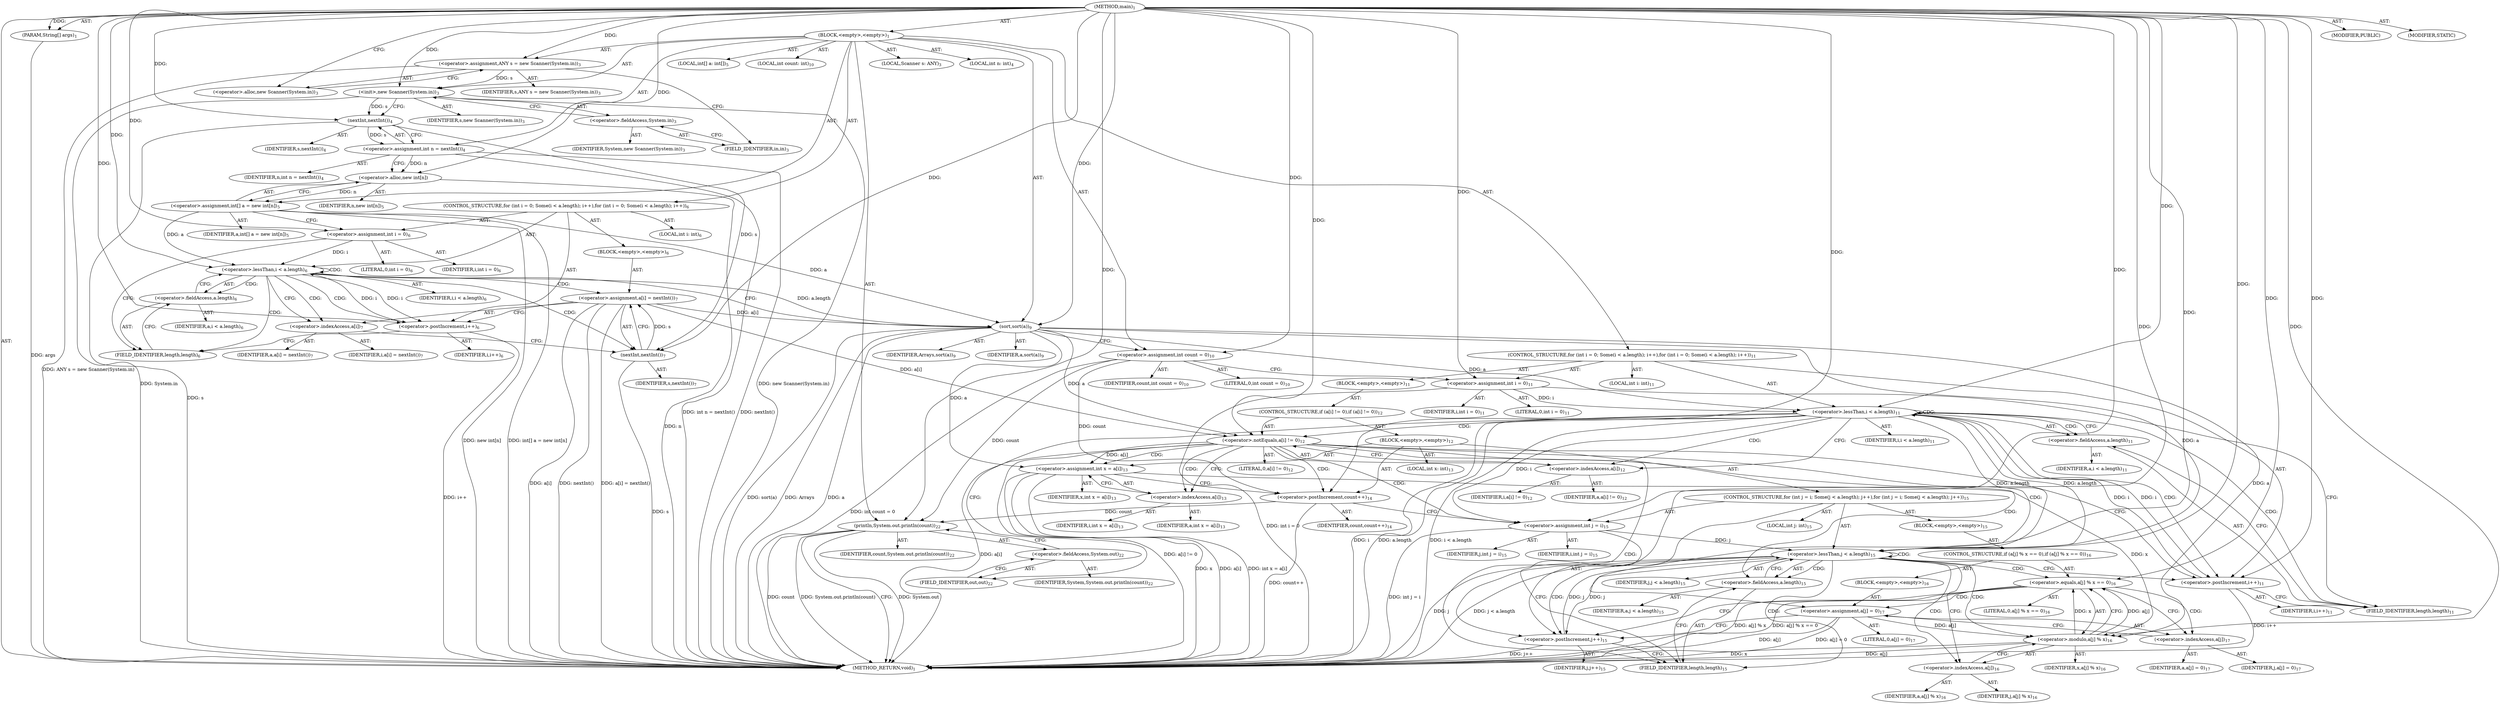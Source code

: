 digraph "main" {  
"19" [label = <(METHOD,main)<SUB>1</SUB>> ]
"20" [label = <(PARAM,String[] args)<SUB>1</SUB>> ]
"21" [label = <(BLOCK,&lt;empty&gt;,&lt;empty&gt;)<SUB>1</SUB>> ]
"4" [label = <(LOCAL,Scanner s: ANY)<SUB>3</SUB>> ]
"22" [label = <(&lt;operator&gt;.assignment,ANY s = new Scanner(System.in))<SUB>3</SUB>> ]
"23" [label = <(IDENTIFIER,s,ANY s = new Scanner(System.in))<SUB>3</SUB>> ]
"24" [label = <(&lt;operator&gt;.alloc,new Scanner(System.in))<SUB>3</SUB>> ]
"25" [label = <(&lt;init&gt;,new Scanner(System.in))<SUB>3</SUB>> ]
"3" [label = <(IDENTIFIER,s,new Scanner(System.in))<SUB>3</SUB>> ]
"26" [label = <(&lt;operator&gt;.fieldAccess,System.in)<SUB>3</SUB>> ]
"27" [label = <(IDENTIFIER,System,new Scanner(System.in))<SUB>3</SUB>> ]
"28" [label = <(FIELD_IDENTIFIER,in,in)<SUB>3</SUB>> ]
"29" [label = <(LOCAL,int n: int)<SUB>4</SUB>> ]
"30" [label = <(&lt;operator&gt;.assignment,int n = nextInt())<SUB>4</SUB>> ]
"31" [label = <(IDENTIFIER,n,int n = nextInt())<SUB>4</SUB>> ]
"32" [label = <(nextInt,nextInt())<SUB>4</SUB>> ]
"33" [label = <(IDENTIFIER,s,nextInt())<SUB>4</SUB>> ]
"34" [label = <(LOCAL,int[] a: int[])<SUB>5</SUB>> ]
"35" [label = <(&lt;operator&gt;.assignment,int[] a = new int[n])<SUB>5</SUB>> ]
"36" [label = <(IDENTIFIER,a,int[] a = new int[n])<SUB>5</SUB>> ]
"37" [label = <(&lt;operator&gt;.alloc,new int[n])> ]
"38" [label = <(IDENTIFIER,n,new int[n])<SUB>5</SUB>> ]
"39" [label = <(CONTROL_STRUCTURE,for (int i = 0; Some(i &lt; a.length); i++),for (int i = 0; Some(i &lt; a.length); i++))<SUB>6</SUB>> ]
"40" [label = <(LOCAL,int i: int)<SUB>6</SUB>> ]
"41" [label = <(&lt;operator&gt;.assignment,int i = 0)<SUB>6</SUB>> ]
"42" [label = <(IDENTIFIER,i,int i = 0)<SUB>6</SUB>> ]
"43" [label = <(LITERAL,0,int i = 0)<SUB>6</SUB>> ]
"44" [label = <(&lt;operator&gt;.lessThan,i &lt; a.length)<SUB>6</SUB>> ]
"45" [label = <(IDENTIFIER,i,i &lt; a.length)<SUB>6</SUB>> ]
"46" [label = <(&lt;operator&gt;.fieldAccess,a.length)<SUB>6</SUB>> ]
"47" [label = <(IDENTIFIER,a,i &lt; a.length)<SUB>6</SUB>> ]
"48" [label = <(FIELD_IDENTIFIER,length,length)<SUB>6</SUB>> ]
"49" [label = <(&lt;operator&gt;.postIncrement,i++)<SUB>6</SUB>> ]
"50" [label = <(IDENTIFIER,i,i++)<SUB>6</SUB>> ]
"51" [label = <(BLOCK,&lt;empty&gt;,&lt;empty&gt;)<SUB>6</SUB>> ]
"52" [label = <(&lt;operator&gt;.assignment,a[i] = nextInt())<SUB>7</SUB>> ]
"53" [label = <(&lt;operator&gt;.indexAccess,a[i])<SUB>7</SUB>> ]
"54" [label = <(IDENTIFIER,a,a[i] = nextInt())<SUB>7</SUB>> ]
"55" [label = <(IDENTIFIER,i,a[i] = nextInt())<SUB>7</SUB>> ]
"56" [label = <(nextInt,nextInt())<SUB>7</SUB>> ]
"57" [label = <(IDENTIFIER,s,nextInt())<SUB>7</SUB>> ]
"58" [label = <(sort,sort(a))<SUB>9</SUB>> ]
"59" [label = <(IDENTIFIER,Arrays,sort(a))<SUB>9</SUB>> ]
"60" [label = <(IDENTIFIER,a,sort(a))<SUB>9</SUB>> ]
"61" [label = <(LOCAL,int count: int)<SUB>10</SUB>> ]
"62" [label = <(&lt;operator&gt;.assignment,int count = 0)<SUB>10</SUB>> ]
"63" [label = <(IDENTIFIER,count,int count = 0)<SUB>10</SUB>> ]
"64" [label = <(LITERAL,0,int count = 0)<SUB>10</SUB>> ]
"65" [label = <(CONTROL_STRUCTURE,for (int i = 0; Some(i &lt; a.length); i++),for (int i = 0; Some(i &lt; a.length); i++))<SUB>11</SUB>> ]
"66" [label = <(LOCAL,int i: int)<SUB>11</SUB>> ]
"67" [label = <(&lt;operator&gt;.assignment,int i = 0)<SUB>11</SUB>> ]
"68" [label = <(IDENTIFIER,i,int i = 0)<SUB>11</SUB>> ]
"69" [label = <(LITERAL,0,int i = 0)<SUB>11</SUB>> ]
"70" [label = <(&lt;operator&gt;.lessThan,i &lt; a.length)<SUB>11</SUB>> ]
"71" [label = <(IDENTIFIER,i,i &lt; a.length)<SUB>11</SUB>> ]
"72" [label = <(&lt;operator&gt;.fieldAccess,a.length)<SUB>11</SUB>> ]
"73" [label = <(IDENTIFIER,a,i &lt; a.length)<SUB>11</SUB>> ]
"74" [label = <(FIELD_IDENTIFIER,length,length)<SUB>11</SUB>> ]
"75" [label = <(&lt;operator&gt;.postIncrement,i++)<SUB>11</SUB>> ]
"76" [label = <(IDENTIFIER,i,i++)<SUB>11</SUB>> ]
"77" [label = <(BLOCK,&lt;empty&gt;,&lt;empty&gt;)<SUB>11</SUB>> ]
"78" [label = <(CONTROL_STRUCTURE,if (a[i] != 0),if (a[i] != 0))<SUB>12</SUB>> ]
"79" [label = <(&lt;operator&gt;.notEquals,a[i] != 0)<SUB>12</SUB>> ]
"80" [label = <(&lt;operator&gt;.indexAccess,a[i])<SUB>12</SUB>> ]
"81" [label = <(IDENTIFIER,a,a[i] != 0)<SUB>12</SUB>> ]
"82" [label = <(IDENTIFIER,i,a[i] != 0)<SUB>12</SUB>> ]
"83" [label = <(LITERAL,0,a[i] != 0)<SUB>12</SUB>> ]
"84" [label = <(BLOCK,&lt;empty&gt;,&lt;empty&gt;)<SUB>12</SUB>> ]
"85" [label = <(LOCAL,int x: int)<SUB>13</SUB>> ]
"86" [label = <(&lt;operator&gt;.assignment,int x = a[i])<SUB>13</SUB>> ]
"87" [label = <(IDENTIFIER,x,int x = a[i])<SUB>13</SUB>> ]
"88" [label = <(&lt;operator&gt;.indexAccess,a[i])<SUB>13</SUB>> ]
"89" [label = <(IDENTIFIER,a,int x = a[i])<SUB>13</SUB>> ]
"90" [label = <(IDENTIFIER,i,int x = a[i])<SUB>13</SUB>> ]
"91" [label = <(&lt;operator&gt;.postIncrement,count++)<SUB>14</SUB>> ]
"92" [label = <(IDENTIFIER,count,count++)<SUB>14</SUB>> ]
"93" [label = <(CONTROL_STRUCTURE,for (int j = i; Some(j &lt; a.length); j++),for (int j = i; Some(j &lt; a.length); j++))<SUB>15</SUB>> ]
"94" [label = <(LOCAL,int j: int)<SUB>15</SUB>> ]
"95" [label = <(&lt;operator&gt;.assignment,int j = i)<SUB>15</SUB>> ]
"96" [label = <(IDENTIFIER,j,int j = i)<SUB>15</SUB>> ]
"97" [label = <(IDENTIFIER,i,int j = i)<SUB>15</SUB>> ]
"98" [label = <(&lt;operator&gt;.lessThan,j &lt; a.length)<SUB>15</SUB>> ]
"99" [label = <(IDENTIFIER,j,j &lt; a.length)<SUB>15</SUB>> ]
"100" [label = <(&lt;operator&gt;.fieldAccess,a.length)<SUB>15</SUB>> ]
"101" [label = <(IDENTIFIER,a,j &lt; a.length)<SUB>15</SUB>> ]
"102" [label = <(FIELD_IDENTIFIER,length,length)<SUB>15</SUB>> ]
"103" [label = <(&lt;operator&gt;.postIncrement,j++)<SUB>15</SUB>> ]
"104" [label = <(IDENTIFIER,j,j++)<SUB>15</SUB>> ]
"105" [label = <(BLOCK,&lt;empty&gt;,&lt;empty&gt;)<SUB>15</SUB>> ]
"106" [label = <(CONTROL_STRUCTURE,if (a[j] % x == 0),if (a[j] % x == 0))<SUB>16</SUB>> ]
"107" [label = <(&lt;operator&gt;.equals,a[j] % x == 0)<SUB>16</SUB>> ]
"108" [label = <(&lt;operator&gt;.modulo,a[j] % x)<SUB>16</SUB>> ]
"109" [label = <(&lt;operator&gt;.indexAccess,a[j])<SUB>16</SUB>> ]
"110" [label = <(IDENTIFIER,a,a[j] % x)<SUB>16</SUB>> ]
"111" [label = <(IDENTIFIER,j,a[j] % x)<SUB>16</SUB>> ]
"112" [label = <(IDENTIFIER,x,a[j] % x)<SUB>16</SUB>> ]
"113" [label = <(LITERAL,0,a[j] % x == 0)<SUB>16</SUB>> ]
"114" [label = <(BLOCK,&lt;empty&gt;,&lt;empty&gt;)<SUB>16</SUB>> ]
"115" [label = <(&lt;operator&gt;.assignment,a[j] = 0)<SUB>17</SUB>> ]
"116" [label = <(&lt;operator&gt;.indexAccess,a[j])<SUB>17</SUB>> ]
"117" [label = <(IDENTIFIER,a,a[j] = 0)<SUB>17</SUB>> ]
"118" [label = <(IDENTIFIER,j,a[j] = 0)<SUB>17</SUB>> ]
"119" [label = <(LITERAL,0,a[j] = 0)<SUB>17</SUB>> ]
"120" [label = <(println,System.out.println(count))<SUB>22</SUB>> ]
"121" [label = <(&lt;operator&gt;.fieldAccess,System.out)<SUB>22</SUB>> ]
"122" [label = <(IDENTIFIER,System,System.out.println(count))<SUB>22</SUB>> ]
"123" [label = <(FIELD_IDENTIFIER,out,out)<SUB>22</SUB>> ]
"124" [label = <(IDENTIFIER,count,System.out.println(count))<SUB>22</SUB>> ]
"125" [label = <(MODIFIER,PUBLIC)> ]
"126" [label = <(MODIFIER,STATIC)> ]
"127" [label = <(METHOD_RETURN,void)<SUB>1</SUB>> ]
  "19" -> "20"  [ label = "AST: "] 
  "19" -> "21"  [ label = "AST: "] 
  "19" -> "125"  [ label = "AST: "] 
  "19" -> "126"  [ label = "AST: "] 
  "19" -> "127"  [ label = "AST: "] 
  "21" -> "4"  [ label = "AST: "] 
  "21" -> "22"  [ label = "AST: "] 
  "21" -> "25"  [ label = "AST: "] 
  "21" -> "29"  [ label = "AST: "] 
  "21" -> "30"  [ label = "AST: "] 
  "21" -> "34"  [ label = "AST: "] 
  "21" -> "35"  [ label = "AST: "] 
  "21" -> "39"  [ label = "AST: "] 
  "21" -> "58"  [ label = "AST: "] 
  "21" -> "61"  [ label = "AST: "] 
  "21" -> "62"  [ label = "AST: "] 
  "21" -> "65"  [ label = "AST: "] 
  "21" -> "120"  [ label = "AST: "] 
  "22" -> "23"  [ label = "AST: "] 
  "22" -> "24"  [ label = "AST: "] 
  "25" -> "3"  [ label = "AST: "] 
  "25" -> "26"  [ label = "AST: "] 
  "26" -> "27"  [ label = "AST: "] 
  "26" -> "28"  [ label = "AST: "] 
  "30" -> "31"  [ label = "AST: "] 
  "30" -> "32"  [ label = "AST: "] 
  "32" -> "33"  [ label = "AST: "] 
  "35" -> "36"  [ label = "AST: "] 
  "35" -> "37"  [ label = "AST: "] 
  "37" -> "38"  [ label = "AST: "] 
  "39" -> "40"  [ label = "AST: "] 
  "39" -> "41"  [ label = "AST: "] 
  "39" -> "44"  [ label = "AST: "] 
  "39" -> "49"  [ label = "AST: "] 
  "39" -> "51"  [ label = "AST: "] 
  "41" -> "42"  [ label = "AST: "] 
  "41" -> "43"  [ label = "AST: "] 
  "44" -> "45"  [ label = "AST: "] 
  "44" -> "46"  [ label = "AST: "] 
  "46" -> "47"  [ label = "AST: "] 
  "46" -> "48"  [ label = "AST: "] 
  "49" -> "50"  [ label = "AST: "] 
  "51" -> "52"  [ label = "AST: "] 
  "52" -> "53"  [ label = "AST: "] 
  "52" -> "56"  [ label = "AST: "] 
  "53" -> "54"  [ label = "AST: "] 
  "53" -> "55"  [ label = "AST: "] 
  "56" -> "57"  [ label = "AST: "] 
  "58" -> "59"  [ label = "AST: "] 
  "58" -> "60"  [ label = "AST: "] 
  "62" -> "63"  [ label = "AST: "] 
  "62" -> "64"  [ label = "AST: "] 
  "65" -> "66"  [ label = "AST: "] 
  "65" -> "67"  [ label = "AST: "] 
  "65" -> "70"  [ label = "AST: "] 
  "65" -> "75"  [ label = "AST: "] 
  "65" -> "77"  [ label = "AST: "] 
  "67" -> "68"  [ label = "AST: "] 
  "67" -> "69"  [ label = "AST: "] 
  "70" -> "71"  [ label = "AST: "] 
  "70" -> "72"  [ label = "AST: "] 
  "72" -> "73"  [ label = "AST: "] 
  "72" -> "74"  [ label = "AST: "] 
  "75" -> "76"  [ label = "AST: "] 
  "77" -> "78"  [ label = "AST: "] 
  "78" -> "79"  [ label = "AST: "] 
  "78" -> "84"  [ label = "AST: "] 
  "79" -> "80"  [ label = "AST: "] 
  "79" -> "83"  [ label = "AST: "] 
  "80" -> "81"  [ label = "AST: "] 
  "80" -> "82"  [ label = "AST: "] 
  "84" -> "85"  [ label = "AST: "] 
  "84" -> "86"  [ label = "AST: "] 
  "84" -> "91"  [ label = "AST: "] 
  "84" -> "93"  [ label = "AST: "] 
  "86" -> "87"  [ label = "AST: "] 
  "86" -> "88"  [ label = "AST: "] 
  "88" -> "89"  [ label = "AST: "] 
  "88" -> "90"  [ label = "AST: "] 
  "91" -> "92"  [ label = "AST: "] 
  "93" -> "94"  [ label = "AST: "] 
  "93" -> "95"  [ label = "AST: "] 
  "93" -> "98"  [ label = "AST: "] 
  "93" -> "103"  [ label = "AST: "] 
  "93" -> "105"  [ label = "AST: "] 
  "95" -> "96"  [ label = "AST: "] 
  "95" -> "97"  [ label = "AST: "] 
  "98" -> "99"  [ label = "AST: "] 
  "98" -> "100"  [ label = "AST: "] 
  "100" -> "101"  [ label = "AST: "] 
  "100" -> "102"  [ label = "AST: "] 
  "103" -> "104"  [ label = "AST: "] 
  "105" -> "106"  [ label = "AST: "] 
  "106" -> "107"  [ label = "AST: "] 
  "106" -> "114"  [ label = "AST: "] 
  "107" -> "108"  [ label = "AST: "] 
  "107" -> "113"  [ label = "AST: "] 
  "108" -> "109"  [ label = "AST: "] 
  "108" -> "112"  [ label = "AST: "] 
  "109" -> "110"  [ label = "AST: "] 
  "109" -> "111"  [ label = "AST: "] 
  "114" -> "115"  [ label = "AST: "] 
  "115" -> "116"  [ label = "AST: "] 
  "115" -> "119"  [ label = "AST: "] 
  "116" -> "117"  [ label = "AST: "] 
  "116" -> "118"  [ label = "AST: "] 
  "120" -> "121"  [ label = "AST: "] 
  "120" -> "124"  [ label = "AST: "] 
  "121" -> "122"  [ label = "AST: "] 
  "121" -> "123"  [ label = "AST: "] 
  "22" -> "28"  [ label = "CFG: "] 
  "25" -> "32"  [ label = "CFG: "] 
  "30" -> "37"  [ label = "CFG: "] 
  "35" -> "41"  [ label = "CFG: "] 
  "58" -> "62"  [ label = "CFG: "] 
  "62" -> "67"  [ label = "CFG: "] 
  "120" -> "127"  [ label = "CFG: "] 
  "24" -> "22"  [ label = "CFG: "] 
  "26" -> "25"  [ label = "CFG: "] 
  "32" -> "30"  [ label = "CFG: "] 
  "37" -> "35"  [ label = "CFG: "] 
  "41" -> "48"  [ label = "CFG: "] 
  "44" -> "53"  [ label = "CFG: "] 
  "44" -> "58"  [ label = "CFG: "] 
  "49" -> "48"  [ label = "CFG: "] 
  "67" -> "74"  [ label = "CFG: "] 
  "70" -> "80"  [ label = "CFG: "] 
  "70" -> "123"  [ label = "CFG: "] 
  "75" -> "74"  [ label = "CFG: "] 
  "121" -> "120"  [ label = "CFG: "] 
  "28" -> "26"  [ label = "CFG: "] 
  "46" -> "44"  [ label = "CFG: "] 
  "52" -> "49"  [ label = "CFG: "] 
  "72" -> "70"  [ label = "CFG: "] 
  "123" -> "121"  [ label = "CFG: "] 
  "48" -> "46"  [ label = "CFG: "] 
  "53" -> "56"  [ label = "CFG: "] 
  "56" -> "52"  [ label = "CFG: "] 
  "74" -> "72"  [ label = "CFG: "] 
  "79" -> "88"  [ label = "CFG: "] 
  "79" -> "75"  [ label = "CFG: "] 
  "80" -> "79"  [ label = "CFG: "] 
  "86" -> "91"  [ label = "CFG: "] 
  "91" -> "95"  [ label = "CFG: "] 
  "88" -> "86"  [ label = "CFG: "] 
  "95" -> "102"  [ label = "CFG: "] 
  "98" -> "109"  [ label = "CFG: "] 
  "98" -> "75"  [ label = "CFG: "] 
  "103" -> "102"  [ label = "CFG: "] 
  "100" -> "98"  [ label = "CFG: "] 
  "102" -> "100"  [ label = "CFG: "] 
  "107" -> "116"  [ label = "CFG: "] 
  "107" -> "103"  [ label = "CFG: "] 
  "108" -> "107"  [ label = "CFG: "] 
  "115" -> "103"  [ label = "CFG: "] 
  "109" -> "108"  [ label = "CFG: "] 
  "116" -> "115"  [ label = "CFG: "] 
  "19" -> "24"  [ label = "CFG: "] 
  "20" -> "127"  [ label = "DDG: args"] 
  "22" -> "127"  [ label = "DDG: ANY s = new Scanner(System.in)"] 
  "25" -> "127"  [ label = "DDG: System.in"] 
  "25" -> "127"  [ label = "DDG: new Scanner(System.in)"] 
  "32" -> "127"  [ label = "DDG: s"] 
  "30" -> "127"  [ label = "DDG: nextInt()"] 
  "30" -> "127"  [ label = "DDG: int n = nextInt()"] 
  "37" -> "127"  [ label = "DDG: n"] 
  "35" -> "127"  [ label = "DDG: new int[n]"] 
  "35" -> "127"  [ label = "DDG: int[] a = new int[n]"] 
  "58" -> "127"  [ label = "DDG: a"] 
  "58" -> "127"  [ label = "DDG: sort(a)"] 
  "62" -> "127"  [ label = "DDG: int count = 0"] 
  "67" -> "127"  [ label = "DDG: int i = 0"] 
  "70" -> "127"  [ label = "DDG: i"] 
  "70" -> "127"  [ label = "DDG: a.length"] 
  "70" -> "127"  [ label = "DDG: i &lt; a.length"] 
  "120" -> "127"  [ label = "DDG: System.out"] 
  "120" -> "127"  [ label = "DDG: count"] 
  "120" -> "127"  [ label = "DDG: System.out.println(count)"] 
  "79" -> "127"  [ label = "DDG: a[i]"] 
  "79" -> "127"  [ label = "DDG: a[i] != 0"] 
  "86" -> "127"  [ label = "DDG: x"] 
  "86" -> "127"  [ label = "DDG: a[i]"] 
  "86" -> "127"  [ label = "DDG: int x = a[i]"] 
  "91" -> "127"  [ label = "DDG: count++"] 
  "95" -> "127"  [ label = "DDG: int j = i"] 
  "98" -> "127"  [ label = "DDG: j"] 
  "98" -> "127"  [ label = "DDG: j &lt; a.length"] 
  "75" -> "127"  [ label = "DDG: i++"] 
  "108" -> "127"  [ label = "DDG: a[j]"] 
  "108" -> "127"  [ label = "DDG: x"] 
  "107" -> "127"  [ label = "DDG: a[j] % x"] 
  "107" -> "127"  [ label = "DDG: a[j] % x == 0"] 
  "115" -> "127"  [ label = "DDG: a[j]"] 
  "115" -> "127"  [ label = "DDG: a[j] = 0"] 
  "103" -> "127"  [ label = "DDG: j++"] 
  "52" -> "127"  [ label = "DDG: a[i]"] 
  "56" -> "127"  [ label = "DDG: s"] 
  "52" -> "127"  [ label = "DDG: nextInt()"] 
  "52" -> "127"  [ label = "DDG: a[i] = nextInt()"] 
  "49" -> "127"  [ label = "DDG: i++"] 
  "58" -> "127"  [ label = "DDG: Arrays"] 
  "19" -> "20"  [ label = "DDG: "] 
  "19" -> "22"  [ label = "DDG: "] 
  "32" -> "30"  [ label = "DDG: s"] 
  "37" -> "35"  [ label = "DDG: n"] 
  "19" -> "62"  [ label = "DDG: "] 
  "22" -> "25"  [ label = "DDG: s"] 
  "19" -> "25"  [ label = "DDG: "] 
  "19" -> "41"  [ label = "DDG: "] 
  "19" -> "58"  [ label = "DDG: "] 
  "35" -> "58"  [ label = "DDG: a"] 
  "44" -> "58"  [ label = "DDG: a.length"] 
  "52" -> "58"  [ label = "DDG: a[i]"] 
  "19" -> "67"  [ label = "DDG: "] 
  "62" -> "120"  [ label = "DDG: count"] 
  "91" -> "120"  [ label = "DDG: count"] 
  "19" -> "120"  [ label = "DDG: "] 
  "25" -> "32"  [ label = "DDG: s"] 
  "19" -> "32"  [ label = "DDG: "] 
  "30" -> "37"  [ label = "DDG: n"] 
  "19" -> "37"  [ label = "DDG: "] 
  "41" -> "44"  [ label = "DDG: i"] 
  "49" -> "44"  [ label = "DDG: i"] 
  "19" -> "44"  [ label = "DDG: "] 
  "35" -> "44"  [ label = "DDG: a"] 
  "44" -> "49"  [ label = "DDG: i"] 
  "19" -> "49"  [ label = "DDG: "] 
  "56" -> "52"  [ label = "DDG: s"] 
  "67" -> "70"  [ label = "DDG: i"] 
  "75" -> "70"  [ label = "DDG: i"] 
  "19" -> "70"  [ label = "DDG: "] 
  "58" -> "70"  [ label = "DDG: a"] 
  "98" -> "70"  [ label = "DDG: a.length"] 
  "70" -> "75"  [ label = "DDG: i"] 
  "19" -> "75"  [ label = "DDG: "] 
  "32" -> "56"  [ label = "DDG: s"] 
  "19" -> "56"  [ label = "DDG: "] 
  "58" -> "79"  [ label = "DDG: a"] 
  "52" -> "79"  [ label = "DDG: a[i]"] 
  "19" -> "79"  [ label = "DDG: "] 
  "58" -> "86"  [ label = "DDG: a"] 
  "79" -> "86"  [ label = "DDG: a[i]"] 
  "62" -> "91"  [ label = "DDG: count"] 
  "19" -> "91"  [ label = "DDG: "] 
  "70" -> "95"  [ label = "DDG: i"] 
  "19" -> "95"  [ label = "DDG: "] 
  "95" -> "98"  [ label = "DDG: j"] 
  "103" -> "98"  [ label = "DDG: j"] 
  "19" -> "98"  [ label = "DDG: "] 
  "58" -> "98"  [ label = "DDG: a"] 
  "70" -> "98"  [ label = "DDG: a.length"] 
  "98" -> "103"  [ label = "DDG: j"] 
  "19" -> "103"  [ label = "DDG: "] 
  "108" -> "107"  [ label = "DDG: a[j]"] 
  "108" -> "107"  [ label = "DDG: x"] 
  "19" -> "107"  [ label = "DDG: "] 
  "19" -> "115"  [ label = "DDG: "] 
  "58" -> "108"  [ label = "DDG: a"] 
  "115" -> "108"  [ label = "DDG: a[j]"] 
  "86" -> "108"  [ label = "DDG: x"] 
  "19" -> "108"  [ label = "DDG: "] 
  "44" -> "48"  [ label = "CDG: "] 
  "44" -> "49"  [ label = "CDG: "] 
  "44" -> "52"  [ label = "CDG: "] 
  "44" -> "46"  [ label = "CDG: "] 
  "44" -> "56"  [ label = "CDG: "] 
  "44" -> "44"  [ label = "CDG: "] 
  "44" -> "53"  [ label = "CDG: "] 
  "70" -> "75"  [ label = "CDG: "] 
  "70" -> "72"  [ label = "CDG: "] 
  "70" -> "74"  [ label = "CDG: "] 
  "70" -> "79"  [ label = "CDG: "] 
  "70" -> "80"  [ label = "CDG: "] 
  "70" -> "70"  [ label = "CDG: "] 
  "79" -> "98"  [ label = "CDG: "] 
  "79" -> "102"  [ label = "CDG: "] 
  "79" -> "95"  [ label = "CDG: "] 
  "79" -> "91"  [ label = "CDG: "] 
  "79" -> "100"  [ label = "CDG: "] 
  "79" -> "88"  [ label = "CDG: "] 
  "79" -> "86"  [ label = "CDG: "] 
  "98" -> "107"  [ label = "CDG: "] 
  "98" -> "98"  [ label = "CDG: "] 
  "98" -> "102"  [ label = "CDG: "] 
  "98" -> "103"  [ label = "CDG: "] 
  "98" -> "100"  [ label = "CDG: "] 
  "98" -> "108"  [ label = "CDG: "] 
  "98" -> "109"  [ label = "CDG: "] 
  "107" -> "115"  [ label = "CDG: "] 
  "107" -> "116"  [ label = "CDG: "] 
}
